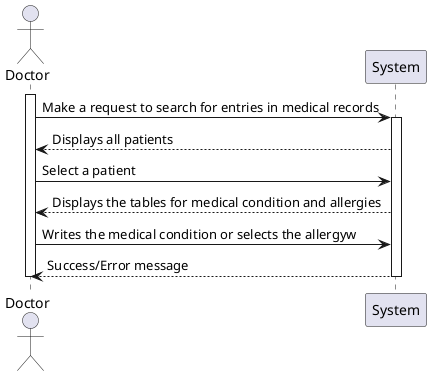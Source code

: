 
```plantuml
@startuml Process_View
actor Doctor
participant Doctor <<Doctor (C4)>>

activate Doctor

Doctor -> System: Make a request to search for entries in medical records
activate System
System --> Doctor: Displays all patients
Doctor -> System: Select a patient
System --> Doctor : Displays the tables for medical condition and allergies
Doctor -> System: Writes the medical condition or selects the allergyw
System --> Doctor: Success/Error message
deactivate System
deactivate Doctor

@enduml
```